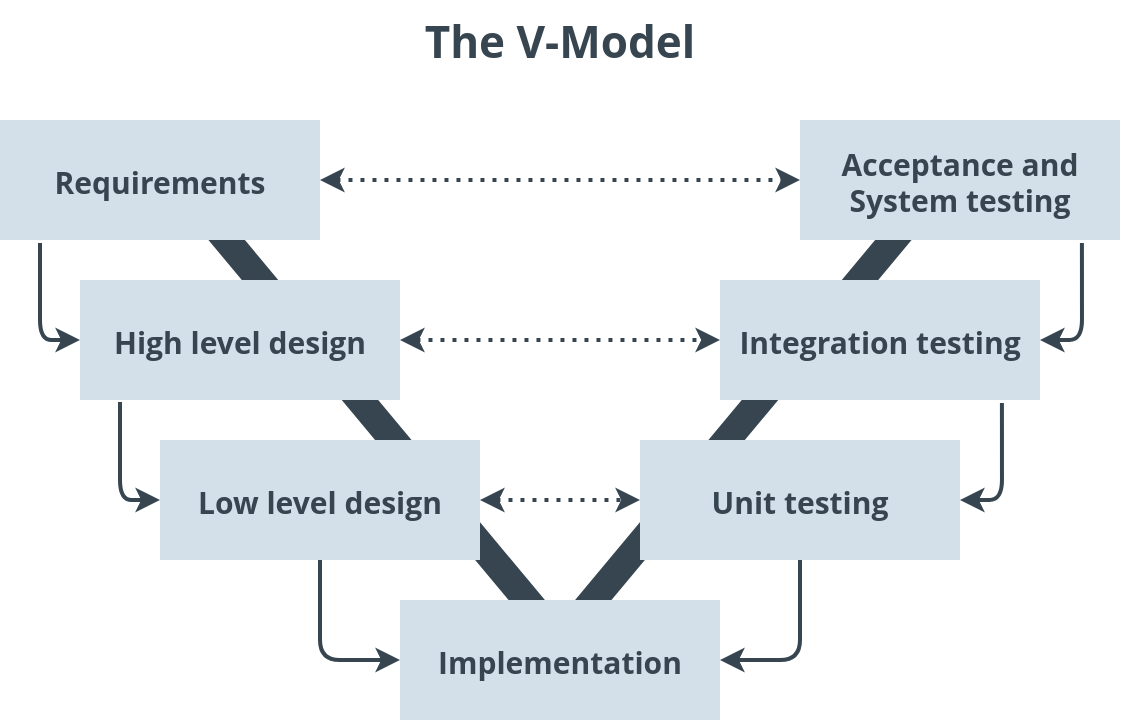 <mxfile version="17.3.0" type="google"><diagram id="dYHJ1lmfMrRbMhUQZJZM" name="Page-1"><mxGraphModel grid="1" page="1" gridSize="10" guides="1" tooltips="1" connect="1" arrows="1" fold="1" pageScale="1" pageWidth="827" pageHeight="1169" math="0" shadow="0"><root><mxCell id="0"/><mxCell id="1" parent="0"/><mxCell id="BzQSvkN3L3Fg81g2Hjf3-32" value="" style="endArrow=none;html=1;rounded=0;fontColor=#36454F;fontSize=12;strokeWidth=14;strokeColor=#36454F;" edge="1" parent="1"><mxGeometry width="50" height="50" relative="1" as="geometry"><mxPoint x="580" y="160" as="sourcePoint"/><mxPoint x="180" y="160" as="targetPoint"/><Array as="points"><mxPoint x="380" y="400"/></Array></mxGeometry></mxCell><mxCell id="BzQSvkN3L3Fg81g2Hjf3-1" style="edgeStyle=orthogonalEdgeStyle;orthogonalLoop=1;jettySize=auto;html=1;exitX=0.125;exitY=1.025;exitDx=0;exitDy=0;entryX=0;entryY=0.5;entryDx=0;entryDy=0;fontSize=15;fontColor=#36454F;strokeWidth=2;strokeColor=#36454F;exitPerimeter=0;rounded=1;" edge="1" parent="1" source="BzQSvkN3L3Fg81g2Hjf3-2" target="BzQSvkN3L3Fg81g2Hjf3-3"><mxGeometry relative="1" as="geometry"/></mxCell><mxCell id="BzQSvkN3L3Fg81g2Hjf3-2" value="Requirements" style="rounded=0;whiteSpace=wrap;html=1;fontSize=15;glass=0;strokeWidth=1;shadow=0;sketch=0;strokeColor=none;fillColor=#D3E0E9;fontColor=#36454F;fontFamily=Open Sans;fontSource=https%3A%2F%2Ffonts.googleapis.com%2Fcss%3Ffamily%3DOpen%2BSans;fontStyle=1" vertex="1" parent="1"><mxGeometry x="100" y="140" width="160" height="60" as="geometry"/></mxCell><mxCell id="BzQSvkN3L3Fg81g2Hjf3-3" value="High level design" style="rounded=0;whiteSpace=wrap;html=1;fontSize=15;glass=0;strokeWidth=1;shadow=0;sketch=0;strokeColor=none;fillColor=#D3E0E9;fontColor=#36454F;fontFamily=Open Sans;fontSource=https%3A%2F%2Ffonts.googleapis.com%2Fcss%3Ffamily%3DOpen%2BSans;fontStyle=1" vertex="1" parent="1"><mxGeometry x="140" y="220" width="160" height="60" as="geometry"/></mxCell><mxCell id="BzQSvkN3L3Fg81g2Hjf3-4" value="Low level design" style="rounded=0;whiteSpace=wrap;html=1;fontSize=15;glass=0;strokeWidth=1;shadow=0;sketch=0;strokeColor=none;fillColor=#D3E0E9;fontColor=#36454F;fontFamily=Open Sans;fontSource=https%3A%2F%2Ffonts.googleapis.com%2Fcss%3Ffamily%3DOpen%2BSans;fontStyle=1" vertex="1" parent="1"><mxGeometry x="180" y="300" width="160" height="60" as="geometry"/></mxCell><mxCell id="BzQSvkN3L3Fg81g2Hjf3-5" value="Implementation" style="rounded=0;whiteSpace=wrap;html=1;fontSize=15;glass=0;strokeWidth=1;shadow=0;sketch=0;strokeColor=none;fillColor=#D3E0E9;fontColor=#36454F;fontFamily=Open Sans;fontSource=https%3A%2F%2Ffonts.googleapis.com%2Fcss%3Ffamily%3DOpen%2BSans;fontStyle=1" vertex="1" parent="1"><mxGeometry x="300" y="380" width="160" height="60" as="geometry"/></mxCell><mxCell id="BzQSvkN3L3Fg81g2Hjf3-6" value="Unit testing" style="rounded=0;whiteSpace=wrap;html=1;fontSize=15;glass=0;strokeWidth=1;shadow=0;sketch=0;strokeColor=none;fillColor=#D3E0E9;fontColor=#36454F;fontFamily=Open Sans;fontSource=https%3A%2F%2Ffonts.googleapis.com%2Fcss%3Ffamily%3DOpen%2BSans;fontStyle=1" vertex="1" parent="1"><mxGeometry x="420" y="300" width="160" height="60" as="geometry"/></mxCell><mxCell id="BzQSvkN3L3Fg81g2Hjf3-8" style="edgeStyle=orthogonalEdgeStyle;orthogonalLoop=1;jettySize=auto;html=1;exitX=0.881;exitY=1.025;exitDx=0;exitDy=0;fontSize=15;fontColor=#36454F;strokeWidth=2;strokeColor=#36454F;exitPerimeter=0;entryX=1;entryY=0.5;entryDx=0;entryDy=0;rounded=1;" edge="1" parent="1" source="BzQSvkN3L3Fg81g2Hjf3-11" target="BzQSvkN3L3Fg81g2Hjf3-6"><mxGeometry relative="1" as="geometry"><mxPoint x="480" y="280" as="sourcePoint"/><mxPoint x="580" y="320" as="targetPoint"/></mxGeometry></mxCell><mxCell id="BzQSvkN3L3Fg81g2Hjf3-9" style="edgeStyle=orthogonalEdgeStyle;orthogonalLoop=1;jettySize=auto;html=1;exitX=0.881;exitY=1.025;exitDx=0;exitDy=0;entryX=1;entryY=0.5;entryDx=0;entryDy=0;fontSize=15;fontColor=#36454F;strokeWidth=2;strokeColor=#36454F;exitPerimeter=0;rounded=1;" edge="1" parent="1" source="BzQSvkN3L3Fg81g2Hjf3-12" target="BzQSvkN3L3Fg81g2Hjf3-11"><mxGeometry relative="1" as="geometry"><mxPoint x="560" y="340" as="sourcePoint"/><mxPoint x="599.92" y="380" as="targetPoint"/></mxGeometry></mxCell><mxCell id="BzQSvkN3L3Fg81g2Hjf3-10" value="The V-Model" style="rounded=0;whiteSpace=wrap;html=1;fontSize=22;glass=0;strokeWidth=1;shadow=0;sketch=0;strokeColor=none;fillColor=none;fontColor=#36454F;fontFamily=Open Sans;fontSource=https%3A%2F%2Ffonts.googleapis.com%2Fcss%3Ffamily%3DOpen%2BSans;fontStyle=1" vertex="1" parent="1"><mxGeometry x="260" y="80" width="240" height="40" as="geometry"/></mxCell><mxCell id="BzQSvkN3L3Fg81g2Hjf3-11" value="Integration testing" style="rounded=0;whiteSpace=wrap;html=1;fontSize=15;glass=0;strokeWidth=1;shadow=0;sketch=0;strokeColor=none;fillColor=#D3E0E9;fontColor=#36454F;fontFamily=Open Sans;fontSource=https%3A%2F%2Ffonts.googleapis.com%2Fcss%3Ffamily%3DOpen%2BSans;fontStyle=1" vertex="1" parent="1"><mxGeometry x="460" y="220" width="160" height="60" as="geometry"/></mxCell><mxCell id="BzQSvkN3L3Fg81g2Hjf3-12" value="Acceptance and System testing" style="rounded=0;whiteSpace=wrap;html=1;fontSize=15;glass=0;strokeWidth=1;shadow=0;sketch=0;strokeColor=none;fillColor=#D3E0E9;fontColor=#36454F;fontFamily=Open Sans;fontSource=https%3A%2F%2Ffonts.googleapis.com%2Fcss%3Ffamily%3DOpen%2BSans;fontStyle=1" vertex="1" parent="1"><mxGeometry x="500" y="140" width="160" height="60" as="geometry"/></mxCell><mxCell id="BzQSvkN3L3Fg81g2Hjf3-29" style="edgeStyle=orthogonalEdgeStyle;orthogonalLoop=1;jettySize=auto;html=1;exitX=0.5;exitY=1;exitDx=0;exitDy=0;fontSize=15;fontColor=#36454F;strokeWidth=2;strokeColor=#36454F;entryX=1;entryY=0.5;entryDx=0;entryDy=0;rounded=1;" edge="1" parent="1" source="BzQSvkN3L3Fg81g2Hjf3-6" target="BzQSvkN3L3Fg81g2Hjf3-5"><mxGeometry relative="1" as="geometry"><mxPoint x="610.96" y="271" as="sourcePoint"/><mxPoint x="590" y="330" as="targetPoint"/></mxGeometry></mxCell><mxCell id="BzQSvkN3L3Fg81g2Hjf3-30" style="edgeStyle=orthogonalEdgeStyle;orthogonalLoop=1;jettySize=auto;html=1;exitX=0.125;exitY=1.017;exitDx=0;exitDy=0;entryX=0;entryY=0.5;entryDx=0;entryDy=0;fontSize=15;fontColor=#36454F;strokeWidth=2;strokeColor=#36454F;rounded=1;exitPerimeter=0;" edge="1" parent="1" source="BzQSvkN3L3Fg81g2Hjf3-3" target="BzQSvkN3L3Fg81g2Hjf3-4"><mxGeometry relative="1" as="geometry"><mxPoint x="130" y="191" as="sourcePoint"/><mxPoint x="150" y="250" as="targetPoint"/></mxGeometry></mxCell><mxCell id="BzQSvkN3L3Fg81g2Hjf3-31" style="edgeStyle=orthogonalEdgeStyle;orthogonalLoop=1;jettySize=auto;html=1;exitX=0.5;exitY=1;exitDx=0;exitDy=0;entryX=0;entryY=0.5;entryDx=0;entryDy=0;fontSize=15;fontColor=#36454F;strokeWidth=2;strokeColor=#36454F;rounded=1;" edge="1" parent="1" source="BzQSvkN3L3Fg81g2Hjf3-4" target="BzQSvkN3L3Fg81g2Hjf3-5"><mxGeometry relative="1" as="geometry"><mxPoint x="170" y="272" as="sourcePoint"/><mxPoint x="190" y="330" as="targetPoint"/></mxGeometry></mxCell><mxCell id="BzQSvkN3L3Fg81g2Hjf3-33" style="edgeStyle=orthogonalEdgeStyle;orthogonalLoop=1;jettySize=auto;html=1;exitX=1;exitY=0.5;exitDx=0;exitDy=0;entryX=0;entryY=0.5;entryDx=0;entryDy=0;fontSize=15;fontColor=#36454F;strokeWidth=2;strokeColor=#36454F;rounded=1;startArrow=classic;startFill=1;dashed=1;dashPattern=1 2;" edge="1" parent="1" source="BzQSvkN3L3Fg81g2Hjf3-2" target="BzQSvkN3L3Fg81g2Hjf3-12"><mxGeometry relative="1" as="geometry"><mxPoint x="130" y="191" as="sourcePoint"/><mxPoint x="150" y="250" as="targetPoint"/></mxGeometry></mxCell><mxCell id="BzQSvkN3L3Fg81g2Hjf3-34" style="edgeStyle=orthogonalEdgeStyle;orthogonalLoop=1;jettySize=auto;html=1;exitX=1;exitY=0.5;exitDx=0;exitDy=0;entryX=0;entryY=0.5;entryDx=0;entryDy=0;fontSize=15;fontColor=#36454F;strokeWidth=2;strokeColor=#36454F;rounded=1;startArrow=classic;startFill=1;dashed=1;dashPattern=1 2;" edge="1" parent="1" source="BzQSvkN3L3Fg81g2Hjf3-3" target="BzQSvkN3L3Fg81g2Hjf3-11"><mxGeometry relative="1" as="geometry"><mxPoint x="270" y="170" as="sourcePoint"/><mxPoint x="510" y="170" as="targetPoint"/></mxGeometry></mxCell><mxCell id="BzQSvkN3L3Fg81g2Hjf3-35" style="edgeStyle=orthogonalEdgeStyle;orthogonalLoop=1;jettySize=auto;html=1;exitX=1;exitY=0.5;exitDx=0;exitDy=0;entryX=0;entryY=0.5;entryDx=0;entryDy=0;fontSize=15;fontColor=#36454F;strokeWidth=2;strokeColor=#36454F;rounded=1;startArrow=classic;startFill=1;dashed=1;dashPattern=1 2;" edge="1" parent="1" source="BzQSvkN3L3Fg81g2Hjf3-4" target="BzQSvkN3L3Fg81g2Hjf3-6"><mxGeometry relative="1" as="geometry"><mxPoint x="310" y="250" as="sourcePoint"/><mxPoint x="470" y="250" as="targetPoint"/></mxGeometry></mxCell></root></mxGraphModel></diagram></mxfile>